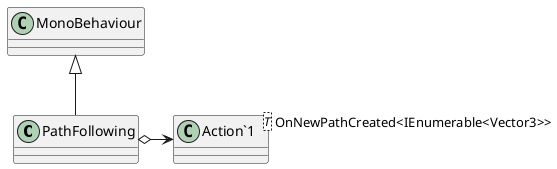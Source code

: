 @startuml
class PathFollowing {
}
class "Action`1"<T> {
}
MonoBehaviour <|-- PathFollowing
PathFollowing o-> "OnNewPathCreated<IEnumerable<Vector3>>" "Action`1"
@enduml
